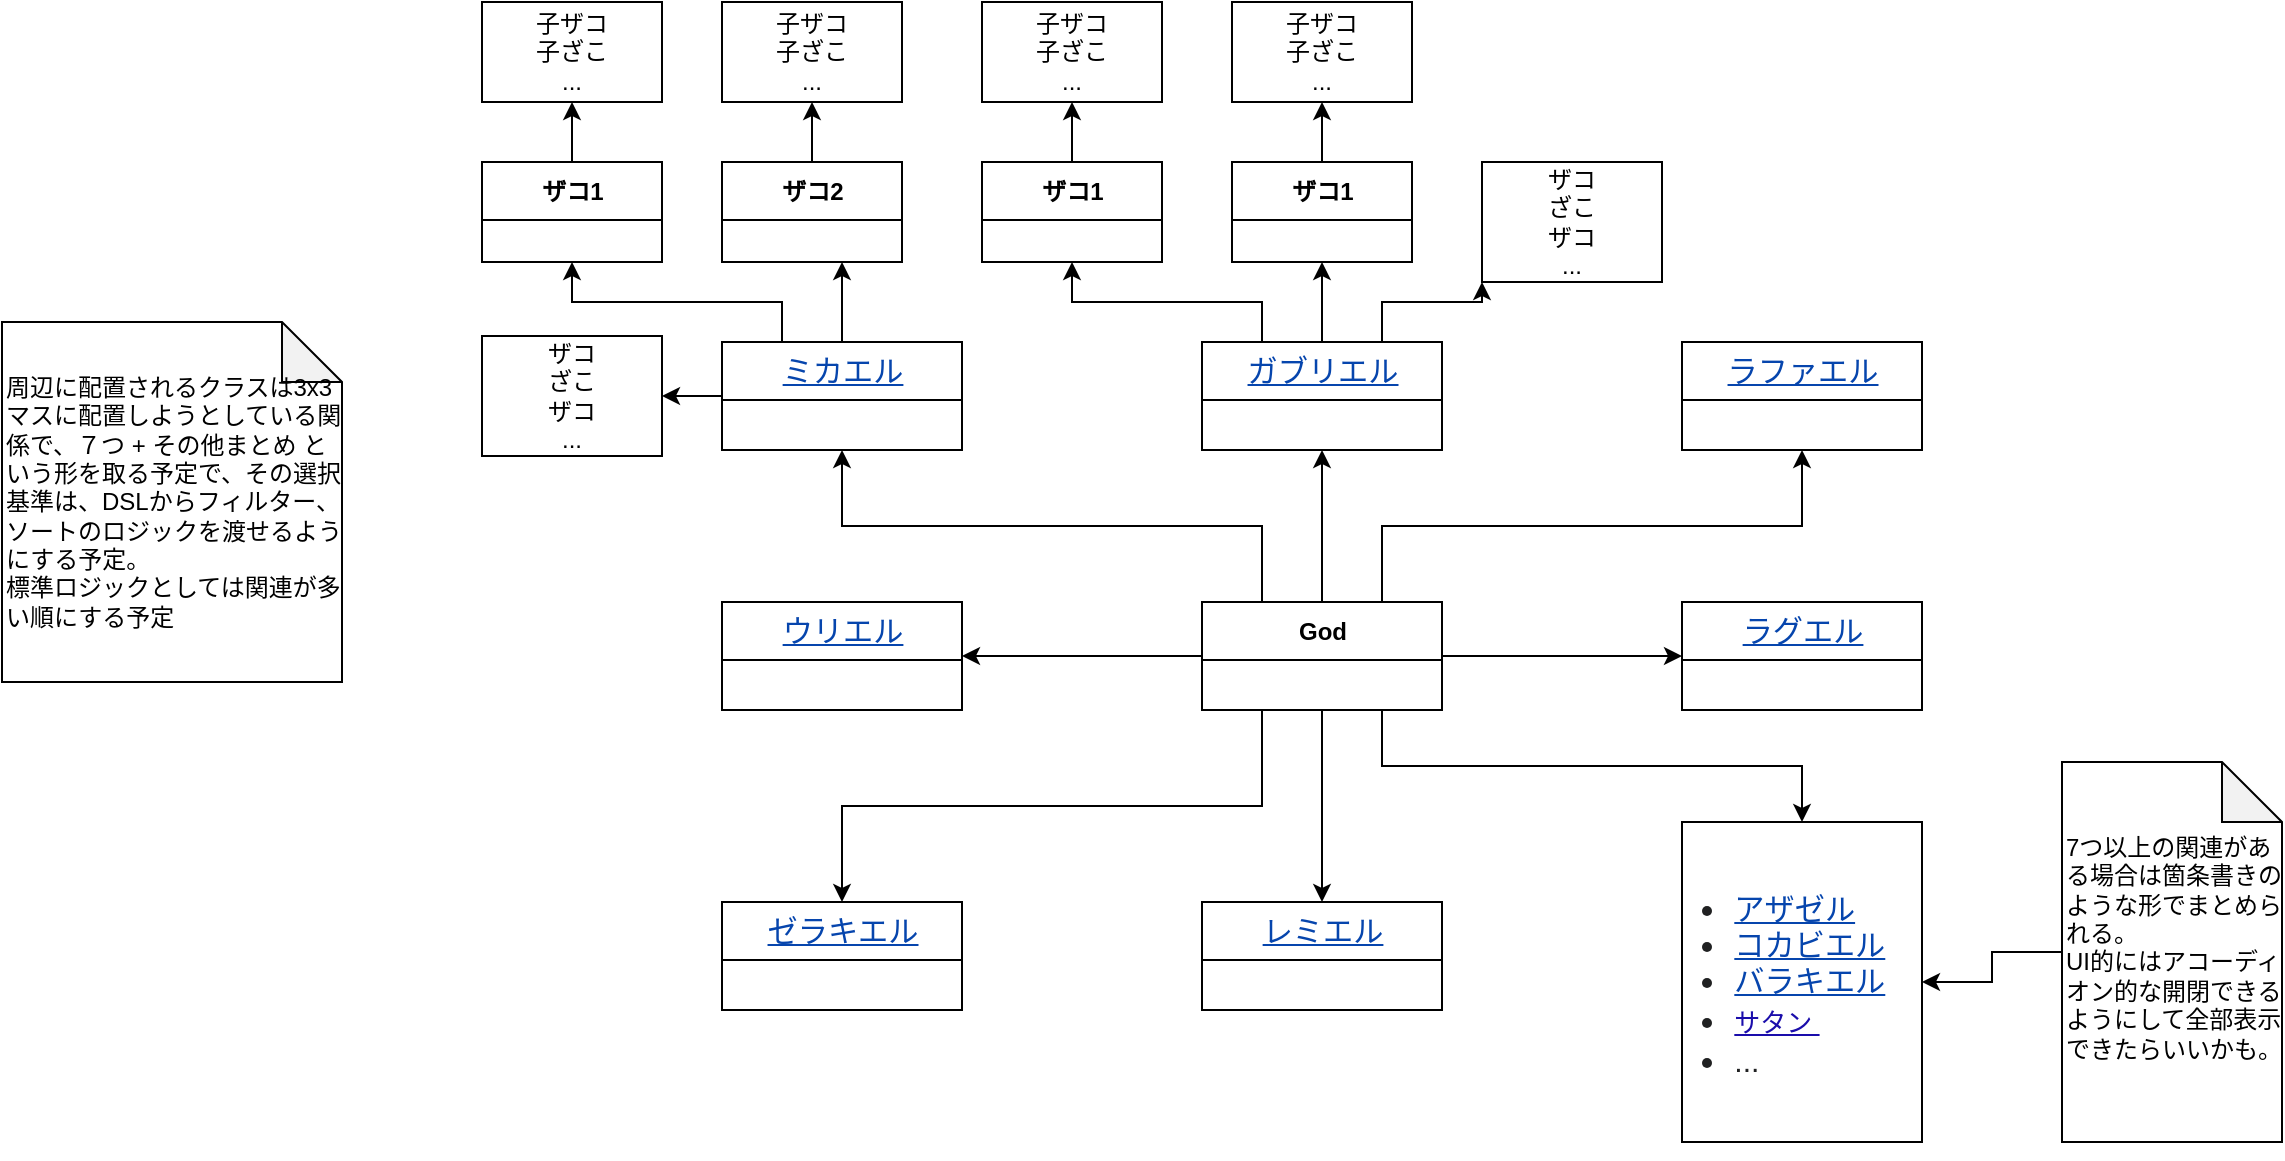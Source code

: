 <mxfile>
    <diagram id="RpFYmOD_BcnMsxDmFIyq" name="Godクラス概要">
        <mxGraphModel dx="1121" dy="481" grid="1" gridSize="10" guides="1" tooltips="1" connect="1" arrows="1" fold="1" page="1" pageScale="1" pageWidth="1169" pageHeight="827" math="0" shadow="0">
            <root>
                <mxCell id="0"/>
                <mxCell id="1" parent="0"/>
                <mxCell id="EcerAdRlv5QST3N77vF3-5" style="edgeStyle=orthogonalEdgeStyle;rounded=0;orthogonalLoop=1;jettySize=auto;html=1;entryX=0;entryY=0.5;entryDx=0;entryDy=0;" parent="1" source="5" target="x2cy4W83olCkN1aDR5FC-14" edge="1">
                    <mxGeometry relative="1" as="geometry"/>
                </mxCell>
                <mxCell id="EcerAdRlv5QST3N77vF3-6" style="edgeStyle=orthogonalEdgeStyle;rounded=0;orthogonalLoop=1;jettySize=auto;html=1;entryX=1;entryY=0.5;entryDx=0;entryDy=0;" parent="1" source="5" target="x2cy4W83olCkN1aDR5FC-13" edge="1">
                    <mxGeometry relative="1" as="geometry"/>
                </mxCell>
                <mxCell id="EcerAdRlv5QST3N77vF3-7" style="edgeStyle=orthogonalEdgeStyle;rounded=0;orthogonalLoop=1;jettySize=auto;html=1;entryX=0.5;entryY=1;entryDx=0;entryDy=0;" parent="1" source="5" target="x2cy4W83olCkN1aDR5FC-7" edge="1">
                    <mxGeometry relative="1" as="geometry"/>
                </mxCell>
                <mxCell id="EcerAdRlv5QST3N77vF3-8" style="edgeStyle=orthogonalEdgeStyle;rounded=0;orthogonalLoop=1;jettySize=auto;html=1;" parent="1" source="5" target="x2cy4W83olCkN1aDR5FC-12" edge="1">
                    <mxGeometry relative="1" as="geometry"/>
                </mxCell>
                <mxCell id="9" style="edgeStyle=orthogonalEdgeStyle;rounded=0;orthogonalLoop=1;jettySize=auto;html=1;exitX=0;exitY=0;exitDx=0;exitDy=0;entryX=0.5;entryY=1;entryDx=0;entryDy=0;" edge="1" parent="1" source="5" target="6">
                    <mxGeometry relative="1" as="geometry">
                        <Array as="points">
                            <mxPoint x="670" y="330"/>
                            <mxPoint x="670" y="292"/>
                            <mxPoint x="460" y="292"/>
                        </Array>
                    </mxGeometry>
                </mxCell>
                <mxCell id="10" style="edgeStyle=orthogonalEdgeStyle;rounded=0;orthogonalLoop=1;jettySize=auto;html=1;exitX=0.75;exitY=0;exitDx=0;exitDy=0;entryX=0.5;entryY=1;entryDx=0;entryDy=0;" edge="1" parent="1" source="5" target="7">
                    <mxGeometry relative="1" as="geometry"/>
                </mxCell>
                <mxCell id="11" style="edgeStyle=orthogonalEdgeStyle;rounded=0;orthogonalLoop=1;jettySize=auto;html=1;exitX=0.25;exitY=1;exitDx=0;exitDy=0;entryX=0.5;entryY=0;entryDx=0;entryDy=0;" edge="1" parent="1" source="5" target="8">
                    <mxGeometry relative="1" as="geometry"/>
                </mxCell>
                <mxCell id="17" style="edgeStyle=orthogonalEdgeStyle;rounded=0;orthogonalLoop=1;jettySize=auto;html=1;exitX=0.75;exitY=1;exitDx=0;exitDy=0;" edge="1" parent="1" source="5" target="14">
                    <mxGeometry relative="1" as="geometry"/>
                </mxCell>
                <mxCell id="5" value="God" style="swimlane;fontStyle=1;align=center;verticalAlign=middle;childLayout=stackLayout;horizontal=1;startSize=29;horizontalStack=0;resizeParent=1;resizeParentMax=0;resizeLast=0;collapsible=0;marginBottom=0;html=1;" parent="1" vertex="1">
                    <mxGeometry x="640" y="330" width="120" height="54" as="geometry"/>
                </mxCell>
                <mxCell id="VGb1HKfdGrYk4eSlHwAQ-37" style="edgeStyle=orthogonalEdgeStyle;rounded=0;orthogonalLoop=1;jettySize=auto;html=1;exitX=0.25;exitY=0;exitDx=0;exitDy=0;entryX=0.5;entryY=1;entryDx=0;entryDy=0;" edge="1" parent="1" source="x2cy4W83olCkN1aDR5FC-7" target="26">
                    <mxGeometry relative="1" as="geometry"/>
                </mxCell>
                <mxCell id="VGb1HKfdGrYk4eSlHwAQ-38" style="edgeStyle=orthogonalEdgeStyle;rounded=0;orthogonalLoop=1;jettySize=auto;html=1;exitX=0.5;exitY=0;exitDx=0;exitDy=0;entryX=0.5;entryY=1;entryDx=0;entryDy=0;" edge="1" parent="1" source="x2cy4W83olCkN1aDR5FC-7" target="VGb1HKfdGrYk4eSlHwAQ-35">
                    <mxGeometry relative="1" as="geometry"/>
                </mxCell>
                <mxCell id="VGb1HKfdGrYk4eSlHwAQ-39" style="edgeStyle=orthogonalEdgeStyle;rounded=0;orthogonalLoop=1;jettySize=auto;html=1;exitX=0.75;exitY=0;exitDx=0;exitDy=0;entryX=0;entryY=1;entryDx=0;entryDy=0;" edge="1" parent="1" source="x2cy4W83olCkN1aDR5FC-7" target="VGb1HKfdGrYk4eSlHwAQ-36">
                    <mxGeometry relative="1" as="geometry"/>
                </mxCell>
                <mxCell id="x2cy4W83olCkN1aDR5FC-7" value="&lt;a href=&quot;https://ja.wikipedia.org/wiki/%E3%82%AC%E3%83%96%E3%83%AA%E3%82%A8%E3%83%AB&quot; title=&quot;ガブリエル&quot; style=&quot;color: rgb(6 , 69 , 173) ; background-image: none ; font-family: sans-serif ; font-size: 15.104px ; font-weight: 400&quot;&gt;ガブリエル&lt;/a&gt;" style="swimlane;fontStyle=1;align=center;verticalAlign=middle;childLayout=stackLayout;horizontal=1;startSize=29;horizontalStack=0;resizeParent=1;resizeParentMax=0;resizeLast=0;collapsible=0;marginBottom=0;html=1;" parent="1" vertex="1">
                    <mxGeometry x="640" y="200" width="120" height="54" as="geometry"/>
                </mxCell>
                <mxCell id="x2cy4W83olCkN1aDR5FC-12" value="&lt;a href=&quot;https://ja.wikipedia.org/wiki/%E3%83%A9%E3%83%9F%E3%82%A8%E3%83%AB&quot; title=&quot;&quot; style=&quot;color: rgb(6 , 69 , 173) ; background-image: none ; font-family: sans-serif ; font-size: 15.104px ; font-weight: 400&quot;&gt;レミエル&lt;/a&gt;" style="swimlane;fontStyle=1;align=center;verticalAlign=middle;childLayout=stackLayout;horizontal=1;startSize=29;horizontalStack=0;resizeParent=1;resizeParentMax=0;resizeLast=0;collapsible=0;marginBottom=0;html=1;" parent="1" vertex="1">
                    <mxGeometry x="640" y="480" width="120" height="54" as="geometry"/>
                </mxCell>
                <mxCell id="x2cy4W83olCkN1aDR5FC-13" value="&lt;a href=&quot;https://ja.wikipedia.org/wiki/%E3%82%A6%E3%83%AA%E3%82%A8%E3%83%AB&quot; title=&quot;ウリエル&quot; style=&quot;color: rgb(6 , 69 , 173) ; background-image: none ; font-family: sans-serif ; font-size: 15.104px ; font-weight: 400&quot;&gt;ウリエル&lt;/a&gt;" style="swimlane;fontStyle=1;align=center;verticalAlign=middle;childLayout=stackLayout;horizontal=1;startSize=29;horizontalStack=0;resizeParent=1;resizeParentMax=0;resizeLast=0;collapsible=0;marginBottom=0;html=1;" parent="1" vertex="1">
                    <mxGeometry x="400" y="330" width="120" height="54" as="geometry"/>
                </mxCell>
                <mxCell id="x2cy4W83olCkN1aDR5FC-14" value="&lt;a href=&quot;https://ja.wikipedia.org/wiki/%E3%83%A9%E3%82%B0%E3%82%A8%E3%83%AB&quot; title=&quot;ラグエル&quot; style=&quot;color: rgb(6 , 69 , 173) ; background-image: none ; font-family: sans-serif ; font-size: 15.104px ; font-weight: 400&quot;&gt;ラグエル&lt;/a&gt;" style="swimlane;fontStyle=1;align=center;verticalAlign=middle;childLayout=stackLayout;horizontal=1;startSize=29;horizontalStack=0;resizeParent=1;resizeParentMax=0;resizeLast=0;collapsible=0;marginBottom=0;html=1;" parent="1" vertex="1">
                    <mxGeometry x="880" y="330" width="120" height="54" as="geometry"/>
                </mxCell>
                <mxCell id="30" style="edgeStyle=orthogonalEdgeStyle;rounded=0;orthogonalLoop=1;jettySize=auto;html=1;exitX=0.25;exitY=0;exitDx=0;exitDy=0;entryX=0.5;entryY=1;entryDx=0;entryDy=0;" edge="1" parent="1" source="6" target="24">
                    <mxGeometry relative="1" as="geometry"/>
                </mxCell>
                <mxCell id="31" style="edgeStyle=orthogonalEdgeStyle;rounded=0;orthogonalLoop=1;jettySize=auto;html=1;exitX=0.5;exitY=0;exitDx=0;exitDy=0;" edge="1" parent="1" source="6">
                    <mxGeometry relative="1" as="geometry">
                        <mxPoint x="460" y="160" as="targetPoint"/>
                    </mxGeometry>
                </mxCell>
                <mxCell id="35" style="edgeStyle=orthogonalEdgeStyle;rounded=0;orthogonalLoop=1;jettySize=auto;html=1;exitX=0;exitY=0.5;exitDx=0;exitDy=0;entryX=1;entryY=0.5;entryDx=0;entryDy=0;" edge="1" parent="1" source="6" target="33">
                    <mxGeometry relative="1" as="geometry"/>
                </mxCell>
                <mxCell id="6" value="&lt;a href=&quot;https://ja.wikipedia.org/wiki/%E3%83%9F%E3%82%AB%E3%82%A8%E3%83%AB&quot; title=&quot;ミカエル&quot; style=&quot;color: rgb(6 , 69 , 173) ; background-image: none ; font-family: sans-serif ; font-size: 15.104px ; font-weight: 400&quot;&gt;ミカエル&lt;/a&gt;" style="swimlane;fontStyle=1;align=center;verticalAlign=middle;childLayout=stackLayout;horizontal=1;startSize=29;horizontalStack=0;resizeParent=1;resizeParentMax=0;resizeLast=0;collapsible=0;marginBottom=0;html=1;" vertex="1" parent="1">
                    <mxGeometry x="400" y="200" width="120" height="54" as="geometry"/>
                </mxCell>
                <mxCell id="7" value="&lt;a href=&quot;https://ja.wikipedia.org/wiki/%E3%83%A9%E3%83%95%E3%82%A1%E3%82%A8%E3%83%AB&quot; title=&quot;ラファエル&quot; style=&quot;color: rgb(6 , 69 , 173) ; background-image: none ; font-family: sans-serif ; font-size: 15.104px ; font-weight: 400&quot;&gt;ラファエル&lt;/a&gt;" style="swimlane;fontStyle=1;align=center;verticalAlign=middle;childLayout=stackLayout;horizontal=1;startSize=29;horizontalStack=0;resizeParent=1;resizeParentMax=0;resizeLast=0;collapsible=0;marginBottom=0;html=1;" vertex="1" parent="1">
                    <mxGeometry x="880" y="200" width="120" height="54" as="geometry"/>
                </mxCell>
                <mxCell id="8" value="&lt;a href=&quot;https://ja.wikipedia.org/wiki/%E3%82%B5%E3%83%AA%E3%82%A8%E3%83%AB&quot; title=&quot;サリエル&quot; style=&quot;color: rgb(6 , 69 , 173) ; background-image: none ; font-family: sans-serif ; font-size: 15.104px ; font-weight: 400&quot;&gt;ゼラキエル&lt;/a&gt;" style="swimlane;fontStyle=1;align=center;verticalAlign=middle;childLayout=stackLayout;horizontal=1;startSize=29;horizontalStack=0;resizeParent=1;resizeParentMax=0;resizeLast=0;collapsible=0;marginBottom=0;html=1;" vertex="1" parent="1">
                    <mxGeometry x="400" y="480" width="120" height="54" as="geometry"/>
                </mxCell>
                <mxCell id="14" value="&lt;ul style=&quot;list-style-image: url(&amp;#34;/w/skins/Vector/resources/common/images/bullet-icon.svg?d4515&amp;#34;) ; margin: 0.3em 0px 0px 1.6em ; padding: 0px ; color: rgb(32 , 33 , 34) ; font-family: sans-serif ; font-size: 15.104px ; background-color: rgb(255 , 255 , 255)&quot;&gt;&lt;li&gt;&lt;a href=&quot;https://ja.wikipedia.org/wiki/%E3%82%A2%E3%82%B6%E3%82%BC%E3%83%AB&quot; title=&quot;アザゼル&quot; style=&quot;background: none ; font-family: sans-serif ; font-size: 15.104px ; color: rgb(6 , 69 , 173)&quot;&gt;アザゼル&lt;/a&gt;&lt;/li&gt;&lt;li&gt;&lt;a href=&quot;https://ja.wikipedia.org/wiki/%E3%82%B3%E3%82%AB%E3%83%93%E3%82%A8%E3%83%AB&quot; title=&quot;コカビエル&quot; style=&quot;background: none ; font-family: sans-serif ; font-size: 15.104px ; color: rgb(6 , 69 , 173)&quot;&gt;コカビエル&lt;/a&gt;&lt;/li&gt;&lt;li style=&quot;margin-bottom: 0.1em&quot;&gt;&lt;a href=&quot;https://ja.wikipedia.org/wiki/%E3%83%90%E3%83%A9%E3%82%AD%E3%82%A8%E3%83%AB&quot; title=&quot;バラキエル&quot; style=&quot;color: rgb(6 , 69 , 173) ; background: none&quot;&gt;バラキエル&lt;/a&gt;&lt;/li&gt;&lt;li style=&quot;margin-bottom: 0.1em&quot;&gt;&lt;a href=&quot;https://ja.wikipedia.org/wiki/%E3%82%B5%E3%82%BF%E3%83%B3#:~:text=%E3%83%A6%E3%83%80%E3%83%A4%E6%95%99%E3%80%81%E3%82%AD%E3%83%AA%E3%82%B9%E3%83%88%E6%95%99%E3%81%A7%E3%81%AF,%E3%81%A8%E3%81%BF%E3%81%AA%E3%81%95%E3%82%8C%E3%81%A6%E3%81%84%E3%82%8B%E3%80%82&quot; style=&quot;font-family: &amp;#34;arial&amp;#34; , sans-serif ; color: rgb(26 , 13 , 171) ; outline: 0px ; font-size: small&quot;&gt;サタン&amp;nbsp;&lt;/a&gt;&lt;/li&gt;&lt;li style=&quot;margin-bottom: 0.1em&quot;&gt;...&lt;/li&gt;&lt;/ul&gt;" style="rounded=0;whiteSpace=wrap;html=1;align=left;" vertex="1" parent="1">
                    <mxGeometry x="880" y="440" width="120" height="160" as="geometry"/>
                </mxCell>
                <mxCell id="18" style="edgeStyle=orthogonalEdgeStyle;rounded=0;orthogonalLoop=1;jettySize=auto;html=1;exitX=0.5;exitY=1;exitDx=0;exitDy=0;" edge="1" parent="1" source="14" target="14">
                    <mxGeometry relative="1" as="geometry"/>
                </mxCell>
                <mxCell id="19" style="edgeStyle=orthogonalEdgeStyle;rounded=0;orthogonalLoop=1;jettySize=auto;html=1;exitX=0.5;exitY=1;exitDx=0;exitDy=0;" edge="1" parent="1" source="14" target="14">
                    <mxGeometry relative="1" as="geometry"/>
                </mxCell>
                <mxCell id="22" style="edgeStyle=orthogonalEdgeStyle;rounded=0;orthogonalLoop=1;jettySize=auto;html=1;exitX=0;exitY=0.5;exitDx=0;exitDy=0;exitPerimeter=0;entryX=1;entryY=0.5;entryDx=0;entryDy=0;" edge="1" parent="1" source="21" target="14">
                    <mxGeometry relative="1" as="geometry"/>
                </mxCell>
                <mxCell id="21" value="&lt;br&gt;&lt;br&gt;7つ以上の関連がある場合は箇条書きのような形でまとめられる。&lt;br&gt;UI的にはアコーディオン的な開閉できるようにして全部表示できたらいいかも。" style="shape=note;whiteSpace=wrap;html=1;backgroundOutline=1;darkOpacity=0.05;align=left;verticalAlign=top;" vertex="1" parent="1">
                    <mxGeometry x="1070" y="410" width="110" height="190" as="geometry"/>
                </mxCell>
                <mxCell id="23" value="周辺に配置されるクラスは3x3 マスに配置しようとしている関係で、７つ + その他まとめ という形を取る予定で、その選択基準は、DSLからフィルター、ソートのロジックを渡せるようにする予定。&lt;br&gt;標準ロジックとしては関連が多い順にする予定" style="shape=note;whiteSpace=wrap;html=1;backgroundOutline=1;darkOpacity=0.05;align=left;" vertex="1" parent="1">
                    <mxGeometry x="40" y="190" width="170" height="180" as="geometry"/>
                </mxCell>
                <mxCell id="VGb1HKfdGrYk4eSlHwAQ-45" style="edgeStyle=orthogonalEdgeStyle;rounded=0;orthogonalLoop=1;jettySize=auto;html=1;exitX=0.5;exitY=0;exitDx=0;exitDy=0;entryX=0.5;entryY=1;entryDx=0;entryDy=0;" edge="1" parent="1" source="24" target="VGb1HKfdGrYk4eSlHwAQ-40">
                    <mxGeometry relative="1" as="geometry"/>
                </mxCell>
                <mxCell id="24" value="ザコ1" style="swimlane;fontStyle=1;align=center;verticalAlign=middle;childLayout=stackLayout;horizontal=1;startSize=29;horizontalStack=0;resizeParent=1;resizeParentMax=0;resizeLast=0;collapsible=0;marginBottom=0;html=1;" vertex="1" parent="1">
                    <mxGeometry x="280" y="110" width="90" height="50" as="geometry"/>
                </mxCell>
                <mxCell id="VGb1HKfdGrYk4eSlHwAQ-46" style="edgeStyle=orthogonalEdgeStyle;rounded=0;orthogonalLoop=1;jettySize=auto;html=1;exitX=0.5;exitY=0;exitDx=0;exitDy=0;entryX=0.5;entryY=1;entryDx=0;entryDy=0;" edge="1" parent="1" source="25" target="VGb1HKfdGrYk4eSlHwAQ-42">
                    <mxGeometry relative="1" as="geometry"/>
                </mxCell>
                <mxCell id="25" value="ザコ2" style="swimlane;fontStyle=1;align=center;verticalAlign=middle;childLayout=stackLayout;horizontal=1;startSize=29;horizontalStack=0;resizeParent=1;resizeParentMax=0;resizeLast=0;collapsible=0;marginBottom=0;html=1;" vertex="1" parent="1">
                    <mxGeometry x="400" y="110" width="90" height="50" as="geometry"/>
                </mxCell>
                <mxCell id="VGb1HKfdGrYk4eSlHwAQ-47" style="edgeStyle=orthogonalEdgeStyle;rounded=0;orthogonalLoop=1;jettySize=auto;html=1;exitX=0.5;exitY=0;exitDx=0;exitDy=0;entryX=0.5;entryY=1;entryDx=0;entryDy=0;" edge="1" parent="1" source="26" target="VGb1HKfdGrYk4eSlHwAQ-43">
                    <mxGeometry relative="1" as="geometry"/>
                </mxCell>
                <mxCell id="26" value="ザコ1" style="swimlane;fontStyle=1;align=center;verticalAlign=middle;childLayout=stackLayout;horizontal=1;startSize=29;horizontalStack=0;resizeParent=1;resizeParentMax=0;resizeLast=0;collapsible=0;marginBottom=0;html=1;" vertex="1" parent="1">
                    <mxGeometry x="530" y="110" width="90" height="50" as="geometry"/>
                </mxCell>
                <mxCell id="33" value="ザコ&lt;br&gt;ざこ&lt;br&gt;ザコ&lt;br&gt;..." style="rounded=0;whiteSpace=wrap;html=1;" vertex="1" parent="1">
                    <mxGeometry x="280" y="197" width="90" height="60" as="geometry"/>
                </mxCell>
                <mxCell id="VGb1HKfdGrYk4eSlHwAQ-48" style="edgeStyle=orthogonalEdgeStyle;rounded=0;orthogonalLoop=1;jettySize=auto;html=1;exitX=0.5;exitY=0;exitDx=0;exitDy=0;entryX=0.5;entryY=1;entryDx=0;entryDy=0;" edge="1" parent="1" source="VGb1HKfdGrYk4eSlHwAQ-35" target="VGb1HKfdGrYk4eSlHwAQ-44">
                    <mxGeometry relative="1" as="geometry"/>
                </mxCell>
                <mxCell id="VGb1HKfdGrYk4eSlHwAQ-35" value="ザコ1" style="swimlane;fontStyle=1;align=center;verticalAlign=middle;childLayout=stackLayout;horizontal=1;startSize=29;horizontalStack=0;resizeParent=1;resizeParentMax=0;resizeLast=0;collapsible=0;marginBottom=0;html=1;" vertex="1" parent="1">
                    <mxGeometry x="655" y="110" width="90" height="50" as="geometry"/>
                </mxCell>
                <mxCell id="VGb1HKfdGrYk4eSlHwAQ-36" value="ザコ&lt;br&gt;ざこ&lt;br&gt;ザコ&lt;br&gt;..." style="rounded=0;whiteSpace=wrap;html=1;" vertex="1" parent="1">
                    <mxGeometry x="780" y="110" width="90" height="60" as="geometry"/>
                </mxCell>
                <mxCell id="VGb1HKfdGrYk4eSlHwAQ-40" value="子ザコ&lt;br&gt;子ざこ&lt;br&gt;..." style="rounded=0;whiteSpace=wrap;html=1;" vertex="1" parent="1">
                    <mxGeometry x="280" y="30" width="90" height="50" as="geometry"/>
                </mxCell>
                <mxCell id="VGb1HKfdGrYk4eSlHwAQ-42" value="子ザコ&lt;br&gt;子ざこ&lt;br&gt;..." style="rounded=0;whiteSpace=wrap;html=1;" vertex="1" parent="1">
                    <mxGeometry x="400" y="30" width="90" height="50" as="geometry"/>
                </mxCell>
                <mxCell id="VGb1HKfdGrYk4eSlHwAQ-43" value="子ザコ&lt;br&gt;子ざこ&lt;br&gt;..." style="rounded=0;whiteSpace=wrap;html=1;" vertex="1" parent="1">
                    <mxGeometry x="530" y="30" width="90" height="50" as="geometry"/>
                </mxCell>
                <mxCell id="VGb1HKfdGrYk4eSlHwAQ-44" value="子ザコ&lt;br&gt;子ざこ&lt;br&gt;..." style="rounded=0;whiteSpace=wrap;html=1;" vertex="1" parent="1">
                    <mxGeometry x="655" y="30" width="90" height="50" as="geometry"/>
                </mxCell>
            </root>
        </mxGraphModel>
    </diagram>
    <diagram id="za7-rgjQO-3L8QG3GHaX" name="God周辺">
        <mxGraphModel dx="1121" dy="481" grid="1" gridSize="10" guides="1" tooltips="1" connect="1" arrows="1" fold="1" page="1" pageScale="1" pageWidth="1169" pageHeight="827" math="0" shadow="0">
            <root>
                <mxCell id="MFhjeQkJgmKdokYvqPJl-0"/>
                <mxCell id="MFhjeQkJgmKdokYvqPJl-1" parent="MFhjeQkJgmKdokYvqPJl-0"/>
                <mxCell id="q_07wu75GBzhSqEgbfJ0-6" style="edgeStyle=orthogonalEdgeStyle;rounded=0;orthogonalLoop=1;jettySize=auto;html=1;exitX=0;exitY=0.5;exitDx=0;exitDy=0;entryX=1;entryY=0.5;entryDx=0;entryDy=0;" edge="1" parent="MFhjeQkJgmKdokYvqPJl-1" source="q_07wu75GBzhSqEgbfJ0-0" target="q_07wu75GBzhSqEgbfJ0-2">
                    <mxGeometry relative="1" as="geometry"/>
                </mxCell>
                <mxCell id="q_07wu75GBzhSqEgbfJ0-7" style="edgeStyle=orthogonalEdgeStyle;rounded=0;orthogonalLoop=1;jettySize=auto;html=1;exitX=1;exitY=0.5;exitDx=0;exitDy=0;entryX=0;entryY=0.5;entryDx=0;entryDy=0;" edge="1" parent="MFhjeQkJgmKdokYvqPJl-1" source="q_07wu75GBzhSqEgbfJ0-0" target="q_07wu75GBzhSqEgbfJ0-3">
                    <mxGeometry relative="1" as="geometry"/>
                </mxCell>
                <mxCell id="q_07wu75GBzhSqEgbfJ0-0" value="God" style="swimlane;fontStyle=1;align=center;verticalAlign=middle;childLayout=stackLayout;horizontal=1;startSize=29;horizontalStack=0;resizeParent=1;resizeParentMax=0;resizeLast=0;collapsible=0;marginBottom=0;html=1;" vertex="1" parent="MFhjeQkJgmKdokYvqPJl-1">
                    <mxGeometry x="480" y="240" width="120" height="54" as="geometry"/>
                </mxCell>
                <mxCell id="q_07wu75GBzhSqEgbfJ0-4" style="edgeStyle=orthogonalEdgeStyle;rounded=0;orthogonalLoop=1;jettySize=auto;html=1;exitX=0.75;exitY=1;exitDx=0;exitDy=0;" edge="1" parent="MFhjeQkJgmKdokYvqPJl-1" source="q_07wu75GBzhSqEgbfJ0-1" target="q_07wu75GBzhSqEgbfJ0-3">
                    <mxGeometry relative="1" as="geometry"/>
                </mxCell>
                <mxCell id="q_07wu75GBzhSqEgbfJ0-5" style="edgeStyle=orthogonalEdgeStyle;rounded=0;orthogonalLoop=1;jettySize=auto;html=1;exitX=0.25;exitY=1;exitDx=0;exitDy=0;entryX=0.5;entryY=0;entryDx=0;entryDy=0;" edge="1" parent="MFhjeQkJgmKdokYvqPJl-1" source="q_07wu75GBzhSqEgbfJ0-1" target="q_07wu75GBzhSqEgbfJ0-2">
                    <mxGeometry relative="1" as="geometry"/>
                </mxCell>
                <mxCell id="q_07wu75GBzhSqEgbfJ0-1" value="惨多" style="swimlane;fontStyle=1;align=center;verticalAlign=middle;childLayout=stackLayout;horizontal=1;startSize=29;horizontalStack=0;resizeParent=1;resizeParentMax=0;resizeLast=0;collapsible=0;marginBottom=0;html=1;" vertex="1" parent="MFhjeQkJgmKdokYvqPJl-1">
                    <mxGeometry x="480" y="110" width="120" height="54" as="geometry"/>
                </mxCell>
                <mxCell id="q_07wu75GBzhSqEgbfJ0-2" value="サタン" style="swimlane;fontStyle=1;align=center;verticalAlign=middle;childLayout=stackLayout;horizontal=1;startSize=29;horizontalStack=0;resizeParent=1;resizeParentMax=0;resizeLast=0;collapsible=0;marginBottom=0;html=1;" vertex="1" parent="MFhjeQkJgmKdokYvqPJl-1">
                    <mxGeometry x="240" y="240" width="120" height="54" as="geometry"/>
                </mxCell>
                <mxCell id="q_07wu75GBzhSqEgbfJ0-3" value="サンタ" style="swimlane;fontStyle=1;align=center;verticalAlign=middle;childLayout=stackLayout;horizontal=1;startSize=29;horizontalStack=0;resizeParent=1;resizeParentMax=0;resizeLast=0;collapsible=0;marginBottom=0;html=1;" vertex="1" parent="MFhjeQkJgmKdokYvqPJl-1">
                    <mxGeometry x="720" y="240" width="120" height="54" as="geometry"/>
                </mxCell>
            </root>
        </mxGraphModel>
    </diagram>
</mxfile>
